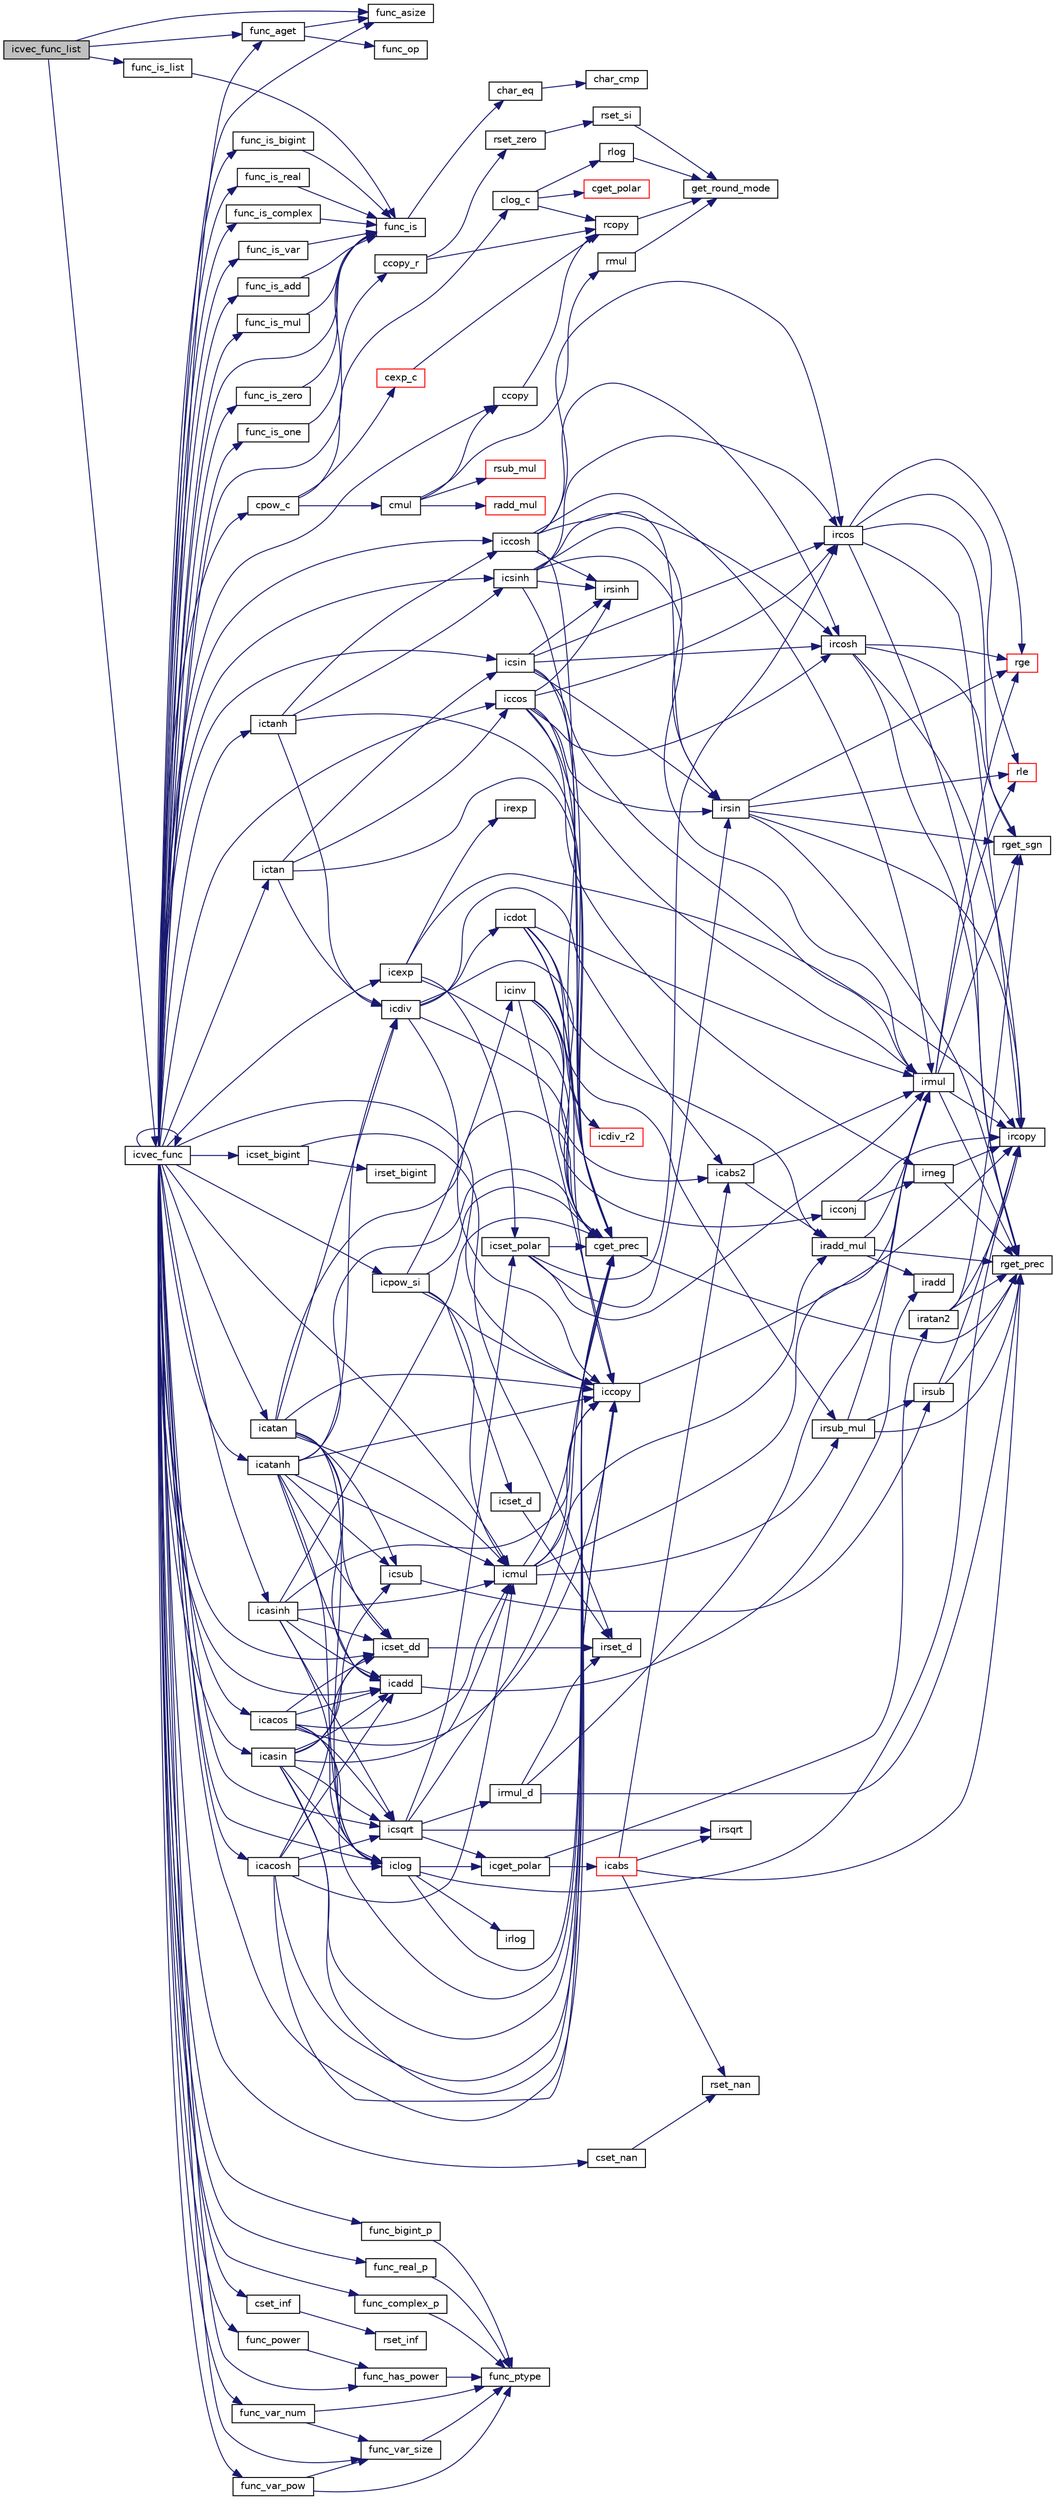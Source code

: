digraph "icvec_func_list"
{
  edge [fontname="Helvetica",fontsize="10",labelfontname="Helvetica",labelfontsize="10"];
  node [fontname="Helvetica",fontsize="10",shape=record];
  rankdir="LR";
  Node311 [label="icvec_func_list",height=0.2,width=0.4,color="black", fillcolor="grey75", style="filled", fontcolor="black"];
  Node311 -> Node312 [color="midnightblue",fontsize="10",style="solid",fontname="Helvetica"];
  Node312 [label="func_is_list",height=0.2,width=0.4,color="black", fillcolor="white", style="filled",URL="$func__list_8c.html#a127602c12d4cd9791189769910e49b8f"];
  Node312 -> Node313 [color="midnightblue",fontsize="10",style="solid",fontname="Helvetica"];
  Node313 [label="func_is",height=0.2,width=0.4,color="black", fillcolor="white", style="filled",URL="$func_8c.html#ac1aaf14b9f152f9b6f0ced59b3069462"];
  Node313 -> Node314 [color="midnightblue",fontsize="10",style="solid",fontname="Helvetica"];
  Node314 [label="char_eq",height=0.2,width=0.4,color="black", fillcolor="white", style="filled",URL="$is__strings_8h.html#af219a46d87e2154d7529f24b9c4694ca"];
  Node314 -> Node315 [color="midnightblue",fontsize="10",style="solid",fontname="Helvetica"];
  Node315 [label="char_cmp",height=0.2,width=0.4,color="black", fillcolor="white", style="filled",URL="$strings_8c.html#a67bb7112d8dc0d11a4d0c139a9f82d23"];
  Node311 -> Node316 [color="midnightblue",fontsize="10",style="solid",fontname="Helvetica"];
  Node316 [label="func_asize",height=0.2,width=0.4,color="black", fillcolor="white", style="filled",URL="$func__args_8c.html#a81a1a84576165bbc7f9e46b98f1e4e0c"];
  Node311 -> Node317 [color="midnightblue",fontsize="10",style="solid",fontname="Helvetica"];
  Node317 [label="icvec_func",height=0.2,width=0.4,color="black", fillcolor="white", style="filled",URL="$icvec_8c.html#a3480171ce0374e0fbc9610cda10a95d5",tooltip="写像 [y0,y1]=f([x0,x1]) "];
  Node317 -> Node318 [color="midnightblue",fontsize="10",style="solid",fontname="Helvetica"];
  Node318 [label="cget_prec",height=0.2,width=0.4,color="black", fillcolor="white", style="filled",URL="$cmulti_8c.html#a69302d488c9954d3cbe85feb873216fa",tooltip="cmulti型の浮動小数点数の精度(ビット数)を取得. "];
  Node318 -> Node319 [color="midnightblue",fontsize="10",style="solid",fontname="Helvetica"];
  Node319 [label="rget_prec",height=0.2,width=0.4,color="black", fillcolor="white", style="filled",URL="$is__rmulti_8h.html#ad9bc8d534620527dc3c46ef4c9d04442",tooltip="rmulti型の浮動小数点数の精度(ビット数)を取得. "];
  Node317 -> Node320 [color="midnightblue",fontsize="10",style="solid",fontname="Helvetica"];
  Node320 [label="cset_nan",height=0.2,width=0.4,color="black", fillcolor="white", style="filled",URL="$cmulti_8c.html#a9aae1f83a2411b7afb0d82a130c58b34",tooltip="cmulti型の値をNaNに設定. "];
  Node320 -> Node321 [color="midnightblue",fontsize="10",style="solid",fontname="Helvetica"];
  Node321 [label="rset_nan",height=0.2,width=0.4,color="black", fillcolor="white", style="filled",URL="$is__rmulti_8h.html#a622a4d8500fd5744cdbb60a6efe2cf4c",tooltip="rmulti型の値をNaNに設定. "];
  Node317 -> Node313 [color="midnightblue",fontsize="10",style="solid",fontname="Helvetica"];
  Node317 -> Node322 [color="midnightblue",fontsize="10",style="solid",fontname="Helvetica"];
  Node322 [label="cset_inf",height=0.2,width=0.4,color="black", fillcolor="white", style="filled",URL="$cmulti_8c.html#a725c8bc11d0ad592e21c34890f757ef4",tooltip="cmulti型の値をInfに設定. "];
  Node322 -> Node323 [color="midnightblue",fontsize="10",style="solid",fontname="Helvetica"];
  Node323 [label="rset_inf",height=0.2,width=0.4,color="black", fillcolor="white", style="filled",URL="$is__rmulti_8h.html#a07b95bf1013538483e1cadf6b8016273",tooltip="rmulti型の値をInfに設定. "];
  Node317 -> Node324 [color="midnightblue",fontsize="10",style="solid",fontname="Helvetica"];
  Node324 [label="func_is_zero",height=0.2,width=0.4,color="black", fillcolor="white", style="filled",URL="$func__number_8c.html#ad76dcd961b9900ca94e6ad2008d75f7f"];
  Node324 -> Node313 [color="midnightblue",fontsize="10",style="solid",fontname="Helvetica"];
  Node317 -> Node325 [color="midnightblue",fontsize="10",style="solid",fontname="Helvetica"];
  Node325 [label="icset_dd",height=0.2,width=0.4,color="black", fillcolor="white", style="filled",URL="$icmulti_8c.html#a4a6d26070049e5aa2263f31b5a2a3b04",tooltip="倍精度複素数の設定 [y0,y1]=[xr+i*xi,xr*i*xi]. "];
  Node325 -> Node326 [color="midnightblue",fontsize="10",style="solid",fontname="Helvetica"];
  Node326 [label="irset_d",height=0.2,width=0.4,color="black", fillcolor="white", style="filled",URL="$irmulti_8c.html#a2fdabfa10335af36c3951880616b5589",tooltip="倍精度実数の設定 [y0,y1]=[x,x]. "];
  Node317 -> Node327 [color="midnightblue",fontsize="10",style="solid",fontname="Helvetica"];
  Node327 [label="func_is_one",height=0.2,width=0.4,color="black", fillcolor="white", style="filled",URL="$func__number_8c.html#aa780c6f31a959959bcbf4d9553d247d1"];
  Node327 -> Node313 [color="midnightblue",fontsize="10",style="solid",fontname="Helvetica"];
  Node317 -> Node328 [color="midnightblue",fontsize="10",style="solid",fontname="Helvetica"];
  Node328 [label="func_is_bigint",height=0.2,width=0.4,color="black", fillcolor="white", style="filled",URL="$func__bigint_8c.html#a6cf29c440217b50c7d7085feeabf0e04"];
  Node328 -> Node313 [color="midnightblue",fontsize="10",style="solid",fontname="Helvetica"];
  Node317 -> Node329 [color="midnightblue",fontsize="10",style="solid",fontname="Helvetica"];
  Node329 [label="icset_bigint",height=0.2,width=0.4,color="black", fillcolor="white", style="filled",URL="$icmulti_8c.html#a0bf145749ad16c6803fd398d3157eac5",tooltip="bigint型から[z0,z1]へ型変換. "];
  Node329 -> Node330 [color="midnightblue",fontsize="10",style="solid",fontname="Helvetica"];
  Node330 [label="irset_bigint",height=0.2,width=0.4,color="black", fillcolor="white", style="filled",URL="$irmulti_8c.html#a0a55aa9bc2d8ea1df79f9ff3ab99b88a",tooltip="bigint型から[z0,z1]へ型変換. "];
  Node329 -> Node326 [color="midnightblue",fontsize="10",style="solid",fontname="Helvetica"];
  Node317 -> Node331 [color="midnightblue",fontsize="10",style="solid",fontname="Helvetica"];
  Node331 [label="func_bigint_p",height=0.2,width=0.4,color="black", fillcolor="white", style="filled",URL="$func__bigint_8c.html#a5b3527e18a9a626a5c08683e401252c4"];
  Node331 -> Node332 [color="midnightblue",fontsize="10",style="solid",fontname="Helvetica"];
  Node332 [label="func_ptype",height=0.2,width=0.4,color="black", fillcolor="white", style="filled",URL="$func_8c.html#a4efce6266589d54f1741d2cbaead8cd9"];
  Node317 -> Node333 [color="midnightblue",fontsize="10",style="solid",fontname="Helvetica"];
  Node333 [label="func_is_real",height=0.2,width=0.4,color="black", fillcolor="white", style="filled",URL="$func__real_8c.html#a75a7bab447dfe2dfabef16de5733752b"];
  Node333 -> Node313 [color="midnightblue",fontsize="10",style="solid",fontname="Helvetica"];
  Node317 -> Node334 [color="midnightblue",fontsize="10",style="solid",fontname="Helvetica"];
  Node334 [label="ccopy_r",height=0.2,width=0.4,color="black", fillcolor="white", style="filled",URL="$cmulti_8c.html#ab99b8acc742a7156a30a80a906ad6adc",tooltip="cmulti型の値のコピー y=x. "];
  Node334 -> Node335 [color="midnightblue",fontsize="10",style="solid",fontname="Helvetica"];
  Node335 [label="rcopy",height=0.2,width=0.4,color="black", fillcolor="white", style="filled",URL="$is__rmulti_8h.html#af5021e0432394a8697046e37b63c9331",tooltip="rmulti型の値のコピー y=x. "];
  Node335 -> Node336 [color="midnightblue",fontsize="10",style="solid",fontname="Helvetica"];
  Node336 [label="get_round_mode",height=0.2,width=0.4,color="black", fillcolor="white", style="filled",URL="$rmulti_8c.html#a87ddf80272b2d930dcc2d3466a9b1d74",tooltip="rmulti型の丸めモードの状態の取得. "];
  Node334 -> Node337 [color="midnightblue",fontsize="10",style="solid",fontname="Helvetica"];
  Node337 [label="rset_zero",height=0.2,width=0.4,color="black", fillcolor="white", style="filled",URL="$is__rmulti_8h.html#a0a2cdd1964614389fa73fb4747cc889a",tooltip="rmulti型の値を零に設定. "];
  Node337 -> Node338 [color="midnightblue",fontsize="10",style="solid",fontname="Helvetica"];
  Node338 [label="rset_si",height=0.2,width=0.4,color="black", fillcolor="white", style="filled",URL="$rmulti_8c.html#aa6bb4ac0b1b163c6d9bf0d68c8c8ba8a",tooltip="rmulti型の浮動小数点数を符号あり整数から設定. "];
  Node338 -> Node336 [color="midnightblue",fontsize="10",style="solid",fontname="Helvetica"];
  Node317 -> Node339 [color="midnightblue",fontsize="10",style="solid",fontname="Helvetica"];
  Node339 [label="func_real_p",height=0.2,width=0.4,color="black", fillcolor="white", style="filled",URL="$func__real_8c.html#aa803a72475bd240e089a079694deb787"];
  Node339 -> Node332 [color="midnightblue",fontsize="10",style="solid",fontname="Helvetica"];
  Node317 -> Node340 [color="midnightblue",fontsize="10",style="solid",fontname="Helvetica"];
  Node340 [label="func_is_complex",height=0.2,width=0.4,color="black", fillcolor="white", style="filled",URL="$func__complex_8c.html#a11ffb832c2622da959ddaca64dc6c562"];
  Node340 -> Node313 [color="midnightblue",fontsize="10",style="solid",fontname="Helvetica"];
  Node317 -> Node341 [color="midnightblue",fontsize="10",style="solid",fontname="Helvetica"];
  Node341 [label="ccopy",height=0.2,width=0.4,color="black", fillcolor="white", style="filled",URL="$cmulti_8c.html#a1e47638f0ad42d860851735ba469c510",tooltip="cmulti型の値のコピー y=x. "];
  Node341 -> Node335 [color="midnightblue",fontsize="10",style="solid",fontname="Helvetica"];
  Node317 -> Node342 [color="midnightblue",fontsize="10",style="solid",fontname="Helvetica"];
  Node342 [label="func_complex_p",height=0.2,width=0.4,color="black", fillcolor="white", style="filled",URL="$func__complex_8c.html#ad1b27b734ee5470c593c2a05f1152d7e"];
  Node342 -> Node332 [color="midnightblue",fontsize="10",style="solid",fontname="Helvetica"];
  Node317 -> Node343 [color="midnightblue",fontsize="10",style="solid",fontname="Helvetica"];
  Node343 [label="func_is_var",height=0.2,width=0.4,color="black", fillcolor="white", style="filled",URL="$func__var_8c.html#a5db4a460008c3feef55608229884fb78"];
  Node343 -> Node313 [color="midnightblue",fontsize="10",style="solid",fontname="Helvetica"];
  Node317 -> Node344 [color="midnightblue",fontsize="10",style="solid",fontname="Helvetica"];
  Node344 [label="func_var_size",height=0.2,width=0.4,color="black", fillcolor="white", style="filled",URL="$func__var_8c.html#a9939aa9c621f143f162e30ae8273d19b"];
  Node344 -> Node332 [color="midnightblue",fontsize="10",style="solid",fontname="Helvetica"];
  Node317 -> Node345 [color="midnightblue",fontsize="10",style="solid",fontname="Helvetica"];
  Node345 [label="func_var_pow",height=0.2,width=0.4,color="black", fillcolor="white", style="filled",URL="$func__var_8c.html#a314272226e00f1d56eefa2d878e7f21d"];
  Node345 -> Node332 [color="midnightblue",fontsize="10",style="solid",fontname="Helvetica"];
  Node345 -> Node344 [color="midnightblue",fontsize="10",style="solid",fontname="Helvetica"];
  Node317 -> Node346 [color="midnightblue",fontsize="10",style="solid",fontname="Helvetica"];
  Node346 [label="func_var_num",height=0.2,width=0.4,color="black", fillcolor="white", style="filled",URL="$func__var_8c.html#ac5ee6044e00a8a5795597cce7a49f615"];
  Node346 -> Node332 [color="midnightblue",fontsize="10",style="solid",fontname="Helvetica"];
  Node346 -> Node344 [color="midnightblue",fontsize="10",style="solid",fontname="Helvetica"];
  Node317 -> Node347 [color="midnightblue",fontsize="10",style="solid",fontname="Helvetica"];
  Node347 [label="icpow_si",height=0.2,width=0.4,color="black", fillcolor="white", style="filled",URL="$icmulti_8c.html#a672355d6776af40ee4465a756f598269",tooltip="べき乗 [y0,y1]=[x0,x1]^n "];
  Node347 -> Node318 [color="midnightblue",fontsize="10",style="solid",fontname="Helvetica"];
  Node347 -> Node348 [color="midnightblue",fontsize="10",style="solid",fontname="Helvetica"];
  Node348 [label="icset_d",height=0.2,width=0.4,color="black", fillcolor="white", style="filled",URL="$icmulti_8c.html#aa1d9d43bc59bf611a30ac972fb0bb971",tooltip="倍精度実数の設定 [y0,y1]=[x,x]. "];
  Node348 -> Node326 [color="midnightblue",fontsize="10",style="solid",fontname="Helvetica"];
  Node347 -> Node349 [color="midnightblue",fontsize="10",style="solid",fontname="Helvetica"];
  Node349 [label="iccopy",height=0.2,width=0.4,color="black", fillcolor="white", style="filled",URL="$icmulti_8c.html#a0e3f5efa94c1a1e8cc0a527d6cbcbdee",tooltip="コピー [y0,y1]=[x0,x1]. "];
  Node349 -> Node350 [color="midnightblue",fontsize="10",style="solid",fontname="Helvetica"];
  Node350 [label="ircopy",height=0.2,width=0.4,color="black", fillcolor="white", style="filled",URL="$irmulti_8c.html#aaf2192a33e04cbba12da47550fde287e",tooltip="コピー [y0,y1]=[x0,x1]. "];
  Node347 -> Node351 [color="midnightblue",fontsize="10",style="solid",fontname="Helvetica"];
  Node351 [label="icmul",height=0.2,width=0.4,color="black", fillcolor="white", style="filled",URL="$icmulti_8c.html#acd8e365f46bd3fab9ffdf23b677a8f4d",tooltip="掛け算 [z0,z1]=[x0,x1]*[y0,y1] "];
  Node351 -> Node318 [color="midnightblue",fontsize="10",style="solid",fontname="Helvetica"];
  Node351 -> Node352 [color="midnightblue",fontsize="10",style="solid",fontname="Helvetica"];
  Node352 [label="irmul",height=0.2,width=0.4,color="black", fillcolor="white", style="filled",URL="$irmulti_8c.html#a9f9bc42cc6a70b365b032dc7bedd1abb",tooltip="掛け算 [z0,z1]=[x0,x1]*[y0,y1] "];
  Node352 -> Node319 [color="midnightblue",fontsize="10",style="solid",fontname="Helvetica"];
  Node352 -> Node353 [color="midnightblue",fontsize="10",style="solid",fontname="Helvetica"];
  Node353 [label="rget_sgn",height=0.2,width=0.4,color="black", fillcolor="white", style="filled",URL="$is__rmulti_8h.html#a1eabb75964384f5b7057a0275385d4bb",tooltip="rmulti型の浮動小数点数の符号部の取得. "];
  Node352 -> Node354 [color="midnightblue",fontsize="10",style="solid",fontname="Helvetica"];
  Node354 [label="rle",height=0.2,width=0.4,color="red", fillcolor="white", style="filled",URL="$is__rmulti_8h.html#a72d8f7f7abd4fa2ff89f488742ff7ca7",tooltip="rmulti型の値の比較 x<=y "];
  Node352 -> Node357 [color="midnightblue",fontsize="10",style="solid",fontname="Helvetica"];
  Node357 [label="rge",height=0.2,width=0.4,color="red", fillcolor="white", style="filled",URL="$is__rmulti_8h.html#a7544c8c3220be262b43d9cdcacd5f8f2",tooltip="rmulti型の値の比較 x>=y "];
  Node352 -> Node350 [color="midnightblue",fontsize="10",style="solid",fontname="Helvetica"];
  Node351 -> Node358 [color="midnightblue",fontsize="10",style="solid",fontname="Helvetica"];
  Node358 [label="irsub_mul",height=0.2,width=0.4,color="black", fillcolor="white", style="filled",URL="$irmulti_8c.html#a718dadb4804a0eaddcf795adfd1a880d",tooltip="積の減算 [z0,z1]-=[x0,x1]*[y0,y1] "];
  Node358 -> Node319 [color="midnightblue",fontsize="10",style="solid",fontname="Helvetica"];
  Node358 -> Node352 [color="midnightblue",fontsize="10",style="solid",fontname="Helvetica"];
  Node358 -> Node359 [color="midnightblue",fontsize="10",style="solid",fontname="Helvetica"];
  Node359 [label="irsub",height=0.2,width=0.4,color="black", fillcolor="white", style="filled",URL="$irmulti_8c.html#ad83b8a1e9ca77caeaf833f866853ac35",tooltip="引き算 [z0,z1]=[x0,x1]-[y0,y1] "];
  Node359 -> Node319 [color="midnightblue",fontsize="10",style="solid",fontname="Helvetica"];
  Node359 -> Node350 [color="midnightblue",fontsize="10",style="solid",fontname="Helvetica"];
  Node351 -> Node360 [color="midnightblue",fontsize="10",style="solid",fontname="Helvetica"];
  Node360 [label="iradd_mul",height=0.2,width=0.4,color="black", fillcolor="white", style="filled",URL="$irmulti_8c.html#a55d04ab7f2884310fcff04b636911df1",tooltip="積の加算 [z0,z1]+=[x0,x1]*[y0,y1] "];
  Node360 -> Node319 [color="midnightblue",fontsize="10",style="solid",fontname="Helvetica"];
  Node360 -> Node352 [color="midnightblue",fontsize="10",style="solid",fontname="Helvetica"];
  Node360 -> Node361 [color="midnightblue",fontsize="10",style="solid",fontname="Helvetica"];
  Node361 [label="iradd",height=0.2,width=0.4,color="black", fillcolor="white", style="filled",URL="$irmulti_8c.html#a2a3a18d72fa9e737ac67d95ccb3e8ca9",tooltip="足し算 [z0,z1]=[x0,x1]+[y0,y1] "];
  Node351 -> Node349 [color="midnightblue",fontsize="10",style="solid",fontname="Helvetica"];
  Node347 -> Node362 [color="midnightblue",fontsize="10",style="solid",fontname="Helvetica"];
  Node362 [label="icinv",height=0.2,width=0.4,color="black", fillcolor="white", style="filled",URL="$icmulti_8c.html#af966de559af681578d00dc68563f11fa",tooltip="逆数 [z0,z1]=[1,1]/[x0,x1] "];
  Node362 -> Node318 [color="midnightblue",fontsize="10",style="solid",fontname="Helvetica"];
  Node362 -> Node363 [color="midnightblue",fontsize="10",style="solid",fontname="Helvetica"];
  Node363 [label="icabs2",height=0.2,width=0.4,color="black", fillcolor="white", style="filled",URL="$icmulti_8c.html#a93cfc12bd588f20b589fd9ba7d7c0043",tooltip="絶対値の平方 [y0,y1]=abs([x0,x1])^2 "];
  Node363 -> Node352 [color="midnightblue",fontsize="10",style="solid",fontname="Helvetica"];
  Node363 -> Node360 [color="midnightblue",fontsize="10",style="solid",fontname="Helvetica"];
  Node362 -> Node364 [color="midnightblue",fontsize="10",style="solid",fontname="Helvetica"];
  Node364 [label="icconj",height=0.2,width=0.4,color="black", fillcolor="white", style="filled",URL="$icmulti_8c.html#aeda1293ecab82c2ca6e146b9a5bc4eb8",tooltip="複素共役 [y0,y1]=conj([x0,x1]) "];
  Node364 -> Node350 [color="midnightblue",fontsize="10",style="solid",fontname="Helvetica"];
  Node364 -> Node365 [color="midnightblue",fontsize="10",style="solid",fontname="Helvetica"];
  Node365 [label="irneg",height=0.2,width=0.4,color="black", fillcolor="white", style="filled",URL="$irmulti_8c.html#aab8b9f471b47e8054152264de875f9ae",tooltip="符号の反転 [y0,y1]=-[x0,x1]. "];
  Node365 -> Node319 [color="midnightblue",fontsize="10",style="solid",fontname="Helvetica"];
  Node365 -> Node350 [color="midnightblue",fontsize="10",style="solid",fontname="Helvetica"];
  Node362 -> Node366 [color="midnightblue",fontsize="10",style="solid",fontname="Helvetica"];
  Node366 [label="icdiv_r2",height=0.2,width=0.4,color="red", fillcolor="white", style="filled",URL="$icmulti_8c.html#a341f97e8e9035e63c715fe51c29e6e90",tooltip="割り算 [z0,z1]=[x0,x1]/[y0,y1] "];
  Node362 -> Node349 [color="midnightblue",fontsize="10",style="solid",fontname="Helvetica"];
  Node317 -> Node351 [color="midnightblue",fontsize="10",style="solid",fontname="Helvetica"];
  Node317 -> Node368 [color="midnightblue",fontsize="10",style="solid",fontname="Helvetica"];
  Node368 [label="func_is_add",height=0.2,width=0.4,color="black", fillcolor="white", style="filled",URL="$func__add_8c.html#adb993ffed426ac5101bd9a2b4a4cf7db"];
  Node368 -> Node313 [color="midnightblue",fontsize="10",style="solid",fontname="Helvetica"];
  Node317 -> Node316 [color="midnightblue",fontsize="10",style="solid",fontname="Helvetica"];
  Node317 -> Node317 [color="midnightblue",fontsize="10",style="solid",fontname="Helvetica"];
  Node317 -> Node369 [color="midnightblue",fontsize="10",style="solid",fontname="Helvetica"];
  Node369 [label="func_aget",height=0.2,width=0.4,color="black", fillcolor="white", style="filled",URL="$func__args_8c.html#a724ae0eb61eedd02dbc8f8dbf2df8d9c"];
  Node369 -> Node316 [color="midnightblue",fontsize="10",style="solid",fontname="Helvetica"];
  Node369 -> Node370 [color="midnightblue",fontsize="10",style="solid",fontname="Helvetica"];
  Node370 [label="func_op",height=0.2,width=0.4,color="black", fillcolor="white", style="filled",URL="$func_8c.html#a76e1da8a7b2a7f73bb25b03b8b333171"];
  Node317 -> Node371 [color="midnightblue",fontsize="10",style="solid",fontname="Helvetica"];
  Node371 [label="icadd",height=0.2,width=0.4,color="black", fillcolor="white", style="filled",URL="$icmulti_8c.html#a1a18078d2a7c25e6225ceb5f2b6f561b",tooltip="足し算 [z0,z1]=[x0,x1]+[y0,y1] "];
  Node371 -> Node361 [color="midnightblue",fontsize="10",style="solid",fontname="Helvetica"];
  Node317 -> Node372 [color="midnightblue",fontsize="10",style="solid",fontname="Helvetica"];
  Node372 [label="func_is_mul",height=0.2,width=0.4,color="black", fillcolor="white", style="filled",URL="$func__mul_8c.html#a31e10336b1e56408f81fccef284838a7"];
  Node372 -> Node313 [color="midnightblue",fontsize="10",style="solid",fontname="Helvetica"];
  Node317 -> Node373 [color="midnightblue",fontsize="10",style="solid",fontname="Helvetica"];
  Node373 [label="icsqrt",height=0.2,width=0.4,color="black", fillcolor="white", style="filled",URL="$icmulti_8c.html#ad930ef652e846a4f01c54fa8a9a2d07c",tooltip="平方根 [y0,y1]=sqrt([x0,x1]) "];
  Node373 -> Node318 [color="midnightblue",fontsize="10",style="solid",fontname="Helvetica"];
  Node373 -> Node374 [color="midnightblue",fontsize="10",style="solid",fontname="Helvetica"];
  Node374 [label="icget_polar",height=0.2,width=0.4,color="black", fillcolor="white", style="filled",URL="$icmulti_8c.html#a445148c9f8b1906ede13bb16815da9b7",tooltip="極形式の取得 [z0,z1]=[r0,r1]*exp(i*[theta0,theta1]) "];
  Node374 -> Node375 [color="midnightblue",fontsize="10",style="solid",fontname="Helvetica"];
  Node375 [label="icabs",height=0.2,width=0.4,color="red", fillcolor="white", style="filled",URL="$icmulti_8c.html#a781cf9db665c0c697804f15e00ad146e",tooltip="絶対値 [y0,y1]=abs([x0,x1]) "];
  Node375 -> Node321 [color="midnightblue",fontsize="10",style="solid",fontname="Helvetica"];
  Node375 -> Node319 [color="midnightblue",fontsize="10",style="solid",fontname="Helvetica"];
  Node375 -> Node363 [color="midnightblue",fontsize="10",style="solid",fontname="Helvetica"];
  Node375 -> Node381 [color="midnightblue",fontsize="10",style="solid",fontname="Helvetica"];
  Node381 [label="irsqrt",height=0.2,width=0.4,color="black", fillcolor="white", style="filled",URL="$irmulti_8c.html#a0c9e43322ce19bb64013242d8d64a504",tooltip="平方根 [y0,y1]=sqrt([x0,x1]) "];
  Node374 -> Node382 [color="midnightblue",fontsize="10",style="solid",fontname="Helvetica"];
  Node382 [label="iratan2",height=0.2,width=0.4,color="black", fillcolor="white", style="filled",URL="$irmulti_8c.html#a464e359ef0179eb40e533c628bb31858",tooltip="逆三角関数 [z0,z1]=atan2([y0,y1]/[x0,x1]) "];
  Node382 -> Node319 [color="midnightblue",fontsize="10",style="solid",fontname="Helvetica"];
  Node382 -> Node353 [color="midnightblue",fontsize="10",style="solid",fontname="Helvetica"];
  Node382 -> Node350 [color="midnightblue",fontsize="10",style="solid",fontname="Helvetica"];
  Node373 -> Node381 [color="midnightblue",fontsize="10",style="solid",fontname="Helvetica"];
  Node373 -> Node383 [color="midnightblue",fontsize="10",style="solid",fontname="Helvetica"];
  Node383 [label="irmul_d",height=0.2,width=0.4,color="black", fillcolor="white", style="filled",URL="$irmulti_8c.html#aa1d51d6d21b1f52aae5504bb606e43c1",tooltip="掛け算 [z0,z1]=[x0,x1]*[y,y] "];
  Node383 -> Node319 [color="midnightblue",fontsize="10",style="solid",fontname="Helvetica"];
  Node383 -> Node326 [color="midnightblue",fontsize="10",style="solid",fontname="Helvetica"];
  Node383 -> Node352 [color="midnightblue",fontsize="10",style="solid",fontname="Helvetica"];
  Node373 -> Node384 [color="midnightblue",fontsize="10",style="solid",fontname="Helvetica"];
  Node384 [label="icset_polar",height=0.2,width=0.4,color="black", fillcolor="white", style="filled",URL="$icmulti_8c.html#a881fd25ce69be246dfac4af8f8d16a9b",tooltip="極形式で値を定め得る [z0,z1]=[r0,r1]*exp(i*[theta0,theta1]) "];
  Node384 -> Node318 [color="midnightblue",fontsize="10",style="solid",fontname="Helvetica"];
  Node384 -> Node385 [color="midnightblue",fontsize="10",style="solid",fontname="Helvetica"];
  Node385 [label="ircos",height=0.2,width=0.4,color="black", fillcolor="white", style="filled",URL="$irmulti_8c.html#aa682fe67f370f1ce0a9453377a8bf51a",tooltip="三角関数 [y0,y1]=cos([x0,x1]) "];
  Node385 -> Node319 [color="midnightblue",fontsize="10",style="solid",fontname="Helvetica"];
  Node385 -> Node353 [color="midnightblue",fontsize="10",style="solid",fontname="Helvetica"];
  Node385 -> Node354 [color="midnightblue",fontsize="10",style="solid",fontname="Helvetica"];
  Node385 -> Node350 [color="midnightblue",fontsize="10",style="solid",fontname="Helvetica"];
  Node385 -> Node357 [color="midnightblue",fontsize="10",style="solid",fontname="Helvetica"];
  Node384 -> Node352 [color="midnightblue",fontsize="10",style="solid",fontname="Helvetica"];
  Node384 -> Node386 [color="midnightblue",fontsize="10",style="solid",fontname="Helvetica"];
  Node386 [label="irsin",height=0.2,width=0.4,color="black", fillcolor="white", style="filled",URL="$irmulti_8c.html#aebe12836a7e10c10e39fdd44dfbdcb93",tooltip="三角関数 [y0,y1]=sin([x0,x1]) "];
  Node386 -> Node319 [color="midnightblue",fontsize="10",style="solid",fontname="Helvetica"];
  Node386 -> Node353 [color="midnightblue",fontsize="10",style="solid",fontname="Helvetica"];
  Node386 -> Node354 [color="midnightblue",fontsize="10",style="solid",fontname="Helvetica"];
  Node386 -> Node350 [color="midnightblue",fontsize="10",style="solid",fontname="Helvetica"];
  Node386 -> Node357 [color="midnightblue",fontsize="10",style="solid",fontname="Helvetica"];
  Node317 -> Node387 [color="midnightblue",fontsize="10",style="solid",fontname="Helvetica"];
  Node387 [label="icexp",height=0.2,width=0.4,color="black", fillcolor="white", style="filled",URL="$icmulti_8c.html#a00a675203f9fb8b3f0d235b60e48a927",tooltip="指数関数 [y0,y1]=exp([x0,x1]) "];
  Node387 -> Node318 [color="midnightblue",fontsize="10",style="solid",fontname="Helvetica"];
  Node387 -> Node388 [color="midnightblue",fontsize="10",style="solid",fontname="Helvetica"];
  Node388 [label="irexp",height=0.2,width=0.4,color="black", fillcolor="white", style="filled",URL="$irmulti_8c.html#ad008fbc6bfad4868e22dd34207b76a5f",tooltip="指数関数 [y0,y1]=exp([x0,x1]) "];
  Node387 -> Node350 [color="midnightblue",fontsize="10",style="solid",fontname="Helvetica"];
  Node387 -> Node384 [color="midnightblue",fontsize="10",style="solid",fontname="Helvetica"];
  Node317 -> Node389 [color="midnightblue",fontsize="10",style="solid",fontname="Helvetica"];
  Node389 [label="iclog",height=0.2,width=0.4,color="black", fillcolor="white", style="filled",URL="$icmulti_8c.html#ab0d46a4e2233ce78747446496339e0bd",tooltip="対数関数 [y0,y1]=log([x0,x1]) "];
  Node389 -> Node318 [color="midnightblue",fontsize="10",style="solid",fontname="Helvetica"];
  Node389 -> Node374 [color="midnightblue",fontsize="10",style="solid",fontname="Helvetica"];
  Node389 -> Node390 [color="midnightblue",fontsize="10",style="solid",fontname="Helvetica"];
  Node390 [label="irlog",height=0.2,width=0.4,color="black", fillcolor="white", style="filled",URL="$irmulti_8c.html#a8fef66d749f802ec9e3d53630a0bece7",tooltip="対数関数 [y0,y1]=log([x0,x1]) "];
  Node389 -> Node350 [color="midnightblue",fontsize="10",style="solid",fontname="Helvetica"];
  Node317 -> Node391 [color="midnightblue",fontsize="10",style="solid",fontname="Helvetica"];
  Node391 [label="icsin",height=0.2,width=0.4,color="black", fillcolor="white", style="filled",URL="$icmulti_8c.html#a7e1cdf24f2c6ccb9b57399d660a06fdc",tooltip="三角関数 [y0,y1]=sin([x0,x1]) "];
  Node391 -> Node318 [color="midnightblue",fontsize="10",style="solid",fontname="Helvetica"];
  Node391 -> Node386 [color="midnightblue",fontsize="10",style="solid",fontname="Helvetica"];
  Node391 -> Node392 [color="midnightblue",fontsize="10",style="solid",fontname="Helvetica"];
  Node392 [label="ircosh",height=0.2,width=0.4,color="black", fillcolor="white", style="filled",URL="$irmulti_8c.html#ab7b396d883b4206abee19ea3db74355e",tooltip="双曲線関数 [y0,y1]=cosh([x0,x1]) "];
  Node392 -> Node319 [color="midnightblue",fontsize="10",style="solid",fontname="Helvetica"];
  Node392 -> Node353 [color="midnightblue",fontsize="10",style="solid",fontname="Helvetica"];
  Node392 -> Node350 [color="midnightblue",fontsize="10",style="solid",fontname="Helvetica"];
  Node392 -> Node357 [color="midnightblue",fontsize="10",style="solid",fontname="Helvetica"];
  Node391 -> Node352 [color="midnightblue",fontsize="10",style="solid",fontname="Helvetica"];
  Node391 -> Node385 [color="midnightblue",fontsize="10",style="solid",fontname="Helvetica"];
  Node391 -> Node393 [color="midnightblue",fontsize="10",style="solid",fontname="Helvetica"];
  Node393 [label="irsinh",height=0.2,width=0.4,color="black", fillcolor="white", style="filled",URL="$irmulti_8c.html#a4eaaba9c68e09424432c17c32bed0b06",tooltip="双曲線関数 [y0,y1]=sinh([x0,x1]) "];
  Node317 -> Node394 [color="midnightblue",fontsize="10",style="solid",fontname="Helvetica"];
  Node394 [label="iccos",height=0.2,width=0.4,color="black", fillcolor="white", style="filled",URL="$icmulti_8c.html#a7dd53c2af917711b9de246b664644ec9",tooltip="三角関数 [y0,y1]=cos([x0,x1]) "];
  Node394 -> Node318 [color="midnightblue",fontsize="10",style="solid",fontname="Helvetica"];
  Node394 -> Node385 [color="midnightblue",fontsize="10",style="solid",fontname="Helvetica"];
  Node394 -> Node392 [color="midnightblue",fontsize="10",style="solid",fontname="Helvetica"];
  Node394 -> Node352 [color="midnightblue",fontsize="10",style="solid",fontname="Helvetica"];
  Node394 -> Node386 [color="midnightblue",fontsize="10",style="solid",fontname="Helvetica"];
  Node394 -> Node393 [color="midnightblue",fontsize="10",style="solid",fontname="Helvetica"];
  Node394 -> Node365 [color="midnightblue",fontsize="10",style="solid",fontname="Helvetica"];
  Node317 -> Node395 [color="midnightblue",fontsize="10",style="solid",fontname="Helvetica"];
  Node395 [label="ictan",height=0.2,width=0.4,color="black", fillcolor="white", style="filled",URL="$icmulti_8c.html#aef66fb1c05fce1c4f5546d4da1e0daab",tooltip="三角関数 [y0,y1]=tan([x0,x1]) "];
  Node395 -> Node318 [color="midnightblue",fontsize="10",style="solid",fontname="Helvetica"];
  Node395 -> Node394 [color="midnightblue",fontsize="10",style="solid",fontname="Helvetica"];
  Node395 -> Node391 [color="midnightblue",fontsize="10",style="solid",fontname="Helvetica"];
  Node395 -> Node396 [color="midnightblue",fontsize="10",style="solid",fontname="Helvetica"];
  Node396 [label="icdiv",height=0.2,width=0.4,color="black", fillcolor="white", style="filled",URL="$icmulti_8c.html#a9e0fc96c35acc9f1e516187a364a3337",tooltip="割り算 [z0,z1]=[x0,x1]/[y0,y1] "];
  Node396 -> Node318 [color="midnightblue",fontsize="10",style="solid",fontname="Helvetica"];
  Node396 -> Node363 [color="midnightblue",fontsize="10",style="solid",fontname="Helvetica"];
  Node396 -> Node397 [color="midnightblue",fontsize="10",style="solid",fontname="Helvetica"];
  Node397 [label="icdot",height=0.2,width=0.4,color="black", fillcolor="white", style="filled",URL="$icmulti_8c.html#a60c46aedd4bd6401c9cdebe87864c9ae",tooltip="共役な掛け算 [z0,z1]=conj([x0,x1])*[y0,y1] "];
  Node397 -> Node318 [color="midnightblue",fontsize="10",style="solid",fontname="Helvetica"];
  Node397 -> Node352 [color="midnightblue",fontsize="10",style="solid",fontname="Helvetica"];
  Node397 -> Node360 [color="midnightblue",fontsize="10",style="solid",fontname="Helvetica"];
  Node397 -> Node358 [color="midnightblue",fontsize="10",style="solid",fontname="Helvetica"];
  Node397 -> Node349 [color="midnightblue",fontsize="10",style="solid",fontname="Helvetica"];
  Node396 -> Node366 [color="midnightblue",fontsize="10",style="solid",fontname="Helvetica"];
  Node396 -> Node349 [color="midnightblue",fontsize="10",style="solid",fontname="Helvetica"];
  Node317 -> Node398 [color="midnightblue",fontsize="10",style="solid",fontname="Helvetica"];
  Node398 [label="icasin",height=0.2,width=0.4,color="black", fillcolor="white", style="filled",URL="$icmulti_8c.html#ae41c22d38daf089f8a4c2b94f20127f8",tooltip="逆三角関数 [y0,y1]=asin([x0,x1]) "];
  Node398 -> Node318 [color="midnightblue",fontsize="10",style="solid",fontname="Helvetica"];
  Node398 -> Node351 [color="midnightblue",fontsize="10",style="solid",fontname="Helvetica"];
  Node398 -> Node325 [color="midnightblue",fontsize="10",style="solid",fontname="Helvetica"];
  Node398 -> Node399 [color="midnightblue",fontsize="10",style="solid",fontname="Helvetica"];
  Node399 [label="icsub",height=0.2,width=0.4,color="black", fillcolor="white", style="filled",URL="$icmulti_8c.html#a5f8e70c609ebc9ec4217b512f0e4823b",tooltip="引き算 [z0,z1]=[x0,x1]-[y0,y1] "];
  Node399 -> Node359 [color="midnightblue",fontsize="10",style="solid",fontname="Helvetica"];
  Node398 -> Node373 [color="midnightblue",fontsize="10",style="solid",fontname="Helvetica"];
  Node398 -> Node371 [color="midnightblue",fontsize="10",style="solid",fontname="Helvetica"];
  Node398 -> Node389 [color="midnightblue",fontsize="10",style="solid",fontname="Helvetica"];
  Node398 -> Node349 [color="midnightblue",fontsize="10",style="solid",fontname="Helvetica"];
  Node317 -> Node400 [color="midnightblue",fontsize="10",style="solid",fontname="Helvetica"];
  Node400 [label="icacos",height=0.2,width=0.4,color="black", fillcolor="white", style="filled",URL="$icmulti_8c.html#a7bf7314f169a73c317ba7fc39da3e9c4",tooltip="逆三角関数 [y0,y1]=acos([x0,x1]) "];
  Node400 -> Node318 [color="midnightblue",fontsize="10",style="solid",fontname="Helvetica"];
  Node400 -> Node351 [color="midnightblue",fontsize="10",style="solid",fontname="Helvetica"];
  Node400 -> Node325 [color="midnightblue",fontsize="10",style="solid",fontname="Helvetica"];
  Node400 -> Node371 [color="midnightblue",fontsize="10",style="solid",fontname="Helvetica"];
  Node400 -> Node373 [color="midnightblue",fontsize="10",style="solid",fontname="Helvetica"];
  Node400 -> Node389 [color="midnightblue",fontsize="10",style="solid",fontname="Helvetica"];
  Node400 -> Node349 [color="midnightblue",fontsize="10",style="solid",fontname="Helvetica"];
  Node317 -> Node401 [color="midnightblue",fontsize="10",style="solid",fontname="Helvetica"];
  Node401 [label="icatan",height=0.2,width=0.4,color="black", fillcolor="white", style="filled",URL="$icmulti_8c.html#ac4495c7494706dcfa3e1ce1671ca8c8f",tooltip="逆三角関数 [y0,y1]=atan([x0,x1]) "];
  Node401 -> Node318 [color="midnightblue",fontsize="10",style="solid",fontname="Helvetica"];
  Node401 -> Node325 [color="midnightblue",fontsize="10",style="solid",fontname="Helvetica"];
  Node401 -> Node371 [color="midnightblue",fontsize="10",style="solid",fontname="Helvetica"];
  Node401 -> Node399 [color="midnightblue",fontsize="10",style="solid",fontname="Helvetica"];
  Node401 -> Node396 [color="midnightblue",fontsize="10",style="solid",fontname="Helvetica"];
  Node401 -> Node389 [color="midnightblue",fontsize="10",style="solid",fontname="Helvetica"];
  Node401 -> Node351 [color="midnightblue",fontsize="10",style="solid",fontname="Helvetica"];
  Node401 -> Node349 [color="midnightblue",fontsize="10",style="solid",fontname="Helvetica"];
  Node317 -> Node402 [color="midnightblue",fontsize="10",style="solid",fontname="Helvetica"];
  Node402 [label="icsinh",height=0.2,width=0.4,color="black", fillcolor="white", style="filled",URL="$icmulti_8c.html#a4e4b098185f084ff4de762ffb5531858",tooltip="双曲線関数 [y0,y1]=sinh([x0,x1]) "];
  Node402 -> Node318 [color="midnightblue",fontsize="10",style="solid",fontname="Helvetica"];
  Node402 -> Node393 [color="midnightblue",fontsize="10",style="solid",fontname="Helvetica"];
  Node402 -> Node385 [color="midnightblue",fontsize="10",style="solid",fontname="Helvetica"];
  Node402 -> Node352 [color="midnightblue",fontsize="10",style="solid",fontname="Helvetica"];
  Node402 -> Node392 [color="midnightblue",fontsize="10",style="solid",fontname="Helvetica"];
  Node402 -> Node386 [color="midnightblue",fontsize="10",style="solid",fontname="Helvetica"];
  Node317 -> Node403 [color="midnightblue",fontsize="10",style="solid",fontname="Helvetica"];
  Node403 [label="iccosh",height=0.2,width=0.4,color="black", fillcolor="white", style="filled",URL="$icmulti_8c.html#aef08e77e5d1c22f5fe249b4314478344",tooltip="双曲線関数 [y0,y1]=cosh([x0,x1]) "];
  Node403 -> Node318 [color="midnightblue",fontsize="10",style="solid",fontname="Helvetica"];
  Node403 -> Node392 [color="midnightblue",fontsize="10",style="solid",fontname="Helvetica"];
  Node403 -> Node385 [color="midnightblue",fontsize="10",style="solid",fontname="Helvetica"];
  Node403 -> Node352 [color="midnightblue",fontsize="10",style="solid",fontname="Helvetica"];
  Node403 -> Node393 [color="midnightblue",fontsize="10",style="solid",fontname="Helvetica"];
  Node403 -> Node386 [color="midnightblue",fontsize="10",style="solid",fontname="Helvetica"];
  Node317 -> Node404 [color="midnightblue",fontsize="10",style="solid",fontname="Helvetica"];
  Node404 [label="ictanh",height=0.2,width=0.4,color="black", fillcolor="white", style="filled",URL="$icmulti_8c.html#a55fb1fdc8f97234cff296abeb8c75691",tooltip="双曲線関数 [y0,y1]=tanh([x0,x1]) "];
  Node404 -> Node318 [color="midnightblue",fontsize="10",style="solid",fontname="Helvetica"];
  Node404 -> Node403 [color="midnightblue",fontsize="10",style="solid",fontname="Helvetica"];
  Node404 -> Node402 [color="midnightblue",fontsize="10",style="solid",fontname="Helvetica"];
  Node404 -> Node396 [color="midnightblue",fontsize="10",style="solid",fontname="Helvetica"];
  Node317 -> Node405 [color="midnightblue",fontsize="10",style="solid",fontname="Helvetica"];
  Node405 [label="icasinh",height=0.2,width=0.4,color="black", fillcolor="white", style="filled",URL="$icmulti_8c.html#a6dd7e232623bff33ff15606726d62e70"];
  Node405 -> Node318 [color="midnightblue",fontsize="10",style="solid",fontname="Helvetica"];
  Node405 -> Node325 [color="midnightblue",fontsize="10",style="solid",fontname="Helvetica"];
  Node405 -> Node351 [color="midnightblue",fontsize="10",style="solid",fontname="Helvetica"];
  Node405 -> Node371 [color="midnightblue",fontsize="10",style="solid",fontname="Helvetica"];
  Node405 -> Node373 [color="midnightblue",fontsize="10",style="solid",fontname="Helvetica"];
  Node405 -> Node389 [color="midnightblue",fontsize="10",style="solid",fontname="Helvetica"];
  Node405 -> Node349 [color="midnightblue",fontsize="10",style="solid",fontname="Helvetica"];
  Node317 -> Node406 [color="midnightblue",fontsize="10",style="solid",fontname="Helvetica"];
  Node406 [label="icacosh",height=0.2,width=0.4,color="black", fillcolor="white", style="filled",URL="$icmulti_8c.html#ae7c4ad9a023d09cdeda05f29f846665a",tooltip="逆双曲線関数 [y0,y1]=acosh([x0,x1]) "];
  Node406 -> Node318 [color="midnightblue",fontsize="10",style="solid",fontname="Helvetica"];
  Node406 -> Node325 [color="midnightblue",fontsize="10",style="solid",fontname="Helvetica"];
  Node406 -> Node351 [color="midnightblue",fontsize="10",style="solid",fontname="Helvetica"];
  Node406 -> Node371 [color="midnightblue",fontsize="10",style="solid",fontname="Helvetica"];
  Node406 -> Node373 [color="midnightblue",fontsize="10",style="solid",fontname="Helvetica"];
  Node406 -> Node389 [color="midnightblue",fontsize="10",style="solid",fontname="Helvetica"];
  Node406 -> Node349 [color="midnightblue",fontsize="10",style="solid",fontname="Helvetica"];
  Node317 -> Node407 [color="midnightblue",fontsize="10",style="solid",fontname="Helvetica"];
  Node407 [label="icatanh",height=0.2,width=0.4,color="black", fillcolor="white", style="filled",URL="$icmulti_8c.html#a04f40a76ab3189116dffa7b830cae866",tooltip="逆双曲線関数 [y0,y1]=atanh([x0,x1]) "];
  Node407 -> Node318 [color="midnightblue",fontsize="10",style="solid",fontname="Helvetica"];
  Node407 -> Node325 [color="midnightblue",fontsize="10",style="solid",fontname="Helvetica"];
  Node407 -> Node371 [color="midnightblue",fontsize="10",style="solid",fontname="Helvetica"];
  Node407 -> Node399 [color="midnightblue",fontsize="10",style="solid",fontname="Helvetica"];
  Node407 -> Node396 [color="midnightblue",fontsize="10",style="solid",fontname="Helvetica"];
  Node407 -> Node389 [color="midnightblue",fontsize="10",style="solid",fontname="Helvetica"];
  Node407 -> Node351 [color="midnightblue",fontsize="10",style="solid",fontname="Helvetica"];
  Node407 -> Node349 [color="midnightblue",fontsize="10",style="solid",fontname="Helvetica"];
  Node317 -> Node408 [color="midnightblue",fontsize="10",style="solid",fontname="Helvetica"];
  Node408 [label="cpow_c",height=0.2,width=0.4,color="black", fillcolor="white", style="filled",URL="$cmulti_8c.html#a4965f7ca0cf42b781f46afab0b824f45",tooltip="cmulti型のべき乗 z=x^y "];
  Node408 -> Node409 [color="midnightblue",fontsize="10",style="solid",fontname="Helvetica"];
  Node409 [label="clog_c",height=0.2,width=0.4,color="black", fillcolor="white", style="filled",URL="$cmulti_8c.html#a8168c3ad5161e6500e5f2c628c1c56cf",tooltip="cmulti型の計算 y=log(x) "];
  Node409 -> Node410 [color="midnightblue",fontsize="10",style="solid",fontname="Helvetica"];
  Node410 [label="cget_polar",height=0.2,width=0.4,color="red", fillcolor="white", style="filled",URL="$cmulti_8c.html#a1244b9bf1f9c3419f0d161e8ab7c94a1",tooltip="cmulti型の極座標 z=r*exp(i*theta) "];
  Node409 -> Node419 [color="midnightblue",fontsize="10",style="solid",fontname="Helvetica"];
  Node419 [label="rlog",height=0.2,width=0.4,color="black", fillcolor="white", style="filled",URL="$is__rmulti_8h.html#a3582139ef5d769709f033269ddc5d606",tooltip="rmulti型の計算 y=log(x) "];
  Node419 -> Node336 [color="midnightblue",fontsize="10",style="solid",fontname="Helvetica"];
  Node409 -> Node335 [color="midnightblue",fontsize="10",style="solid",fontname="Helvetica"];
  Node408 -> Node420 [color="midnightblue",fontsize="10",style="solid",fontname="Helvetica"];
  Node420 [label="cmul",height=0.2,width=0.4,color="black", fillcolor="white", style="filled",URL="$cmulti_8c.html#ace790b08ad8efdad25078ec3b21f546b",tooltip="cmulti型の掛け算 z=x*y "];
  Node420 -> Node413 [color="midnightblue",fontsize="10",style="solid",fontname="Helvetica"];
  Node413 [label="rmul",height=0.2,width=0.4,color="black", fillcolor="white", style="filled",URL="$is__rmulti_8h.html#a823702afaeee275caf7d0946679b3292",tooltip="rmulti型の掛け算 z=x*y "];
  Node413 -> Node336 [color="midnightblue",fontsize="10",style="solid",fontname="Helvetica"];
  Node420 -> Node421 [color="midnightblue",fontsize="10",style="solid",fontname="Helvetica"];
  Node421 [label="rsub_mul",height=0.2,width=0.4,color="red", fillcolor="white", style="filled",URL="$is__rmulti_8h.html#a1d5aa554c04b670dc021fb70416d4078",tooltip="rmulti型の掛け算の減算 z-=x*y "];
  Node420 -> Node414 [color="midnightblue",fontsize="10",style="solid",fontname="Helvetica"];
  Node414 [label="radd_mul",height=0.2,width=0.4,color="red", fillcolor="white", style="filled",URL="$is__rmulti_8h.html#a05f48c1dd7a3fde008998c2533c5909c",tooltip="rmulti型の掛け算の加算 z+=x*y "];
  Node420 -> Node341 [color="midnightblue",fontsize="10",style="solid",fontname="Helvetica"];
  Node408 -> Node423 [color="midnightblue",fontsize="10",style="solid",fontname="Helvetica"];
  Node423 [label="cexp_c",height=0.2,width=0.4,color="red", fillcolor="white", style="filled",URL="$cmulti_8c.html#a5db2a16616e6d3fc2d876499220f5265",tooltip="cmulti型の計算 y=exp(x) "];
  Node423 -> Node335 [color="midnightblue",fontsize="10",style="solid",fontname="Helvetica"];
  Node317 -> Node428 [color="midnightblue",fontsize="10",style="solid",fontname="Helvetica"];
  Node428 [label="func_has_power",height=0.2,width=0.4,color="black", fillcolor="white", style="filled",URL="$func__power_8c.html#a24040e2141be0e19cfcbe6ead56bdfdb"];
  Node428 -> Node332 [color="midnightblue",fontsize="10",style="solid",fontname="Helvetica"];
  Node317 -> Node429 [color="midnightblue",fontsize="10",style="solid",fontname="Helvetica"];
  Node429 [label="func_power",height=0.2,width=0.4,color="black", fillcolor="white", style="filled",URL="$func__power_8c.html#aee3896ff0f55aea40cd85109e1f9ab91"];
  Node429 -> Node428 [color="midnightblue",fontsize="10",style="solid",fontname="Helvetica"];
  Node317 -> Node349 [color="midnightblue",fontsize="10",style="solid",fontname="Helvetica"];
  Node311 -> Node369 [color="midnightblue",fontsize="10",style="solid",fontname="Helvetica"];
}
